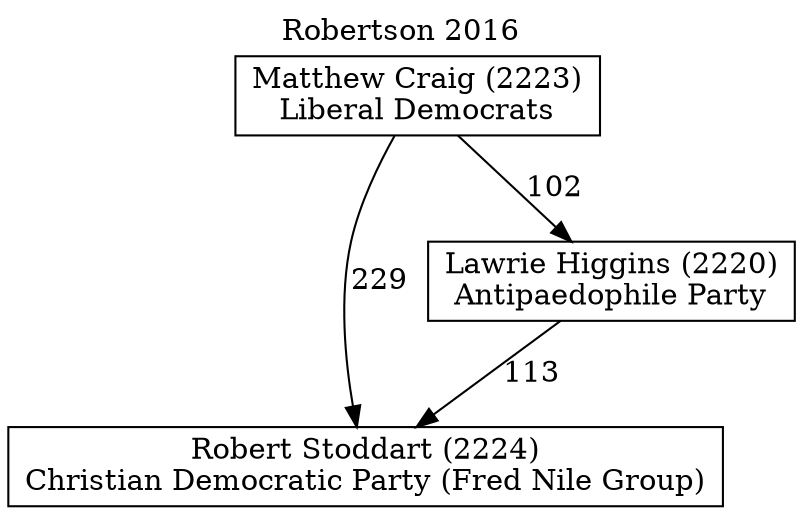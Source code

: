 // House preference flow
digraph "Robert Stoddart (2224)_Robertson_2016" {
	graph [label="Robertson 2016" labelloc=t mclimit=10]
	node [shape=box]
	"Matthew Craig (2223)" [label="Matthew Craig (2223)
Liberal Democrats"]
	"Robert Stoddart (2224)" [label="Robert Stoddart (2224)
Christian Democratic Party (Fred Nile Group)"]
	"Lawrie Higgins (2220)" [label="Lawrie Higgins (2220)
Antipaedophile Party"]
	"Matthew Craig (2223)" -> "Robert Stoddart (2224)" [label=229]
	"Matthew Craig (2223)" -> "Lawrie Higgins (2220)" [label=102]
	"Lawrie Higgins (2220)" -> "Robert Stoddart (2224)" [label=113]
}

